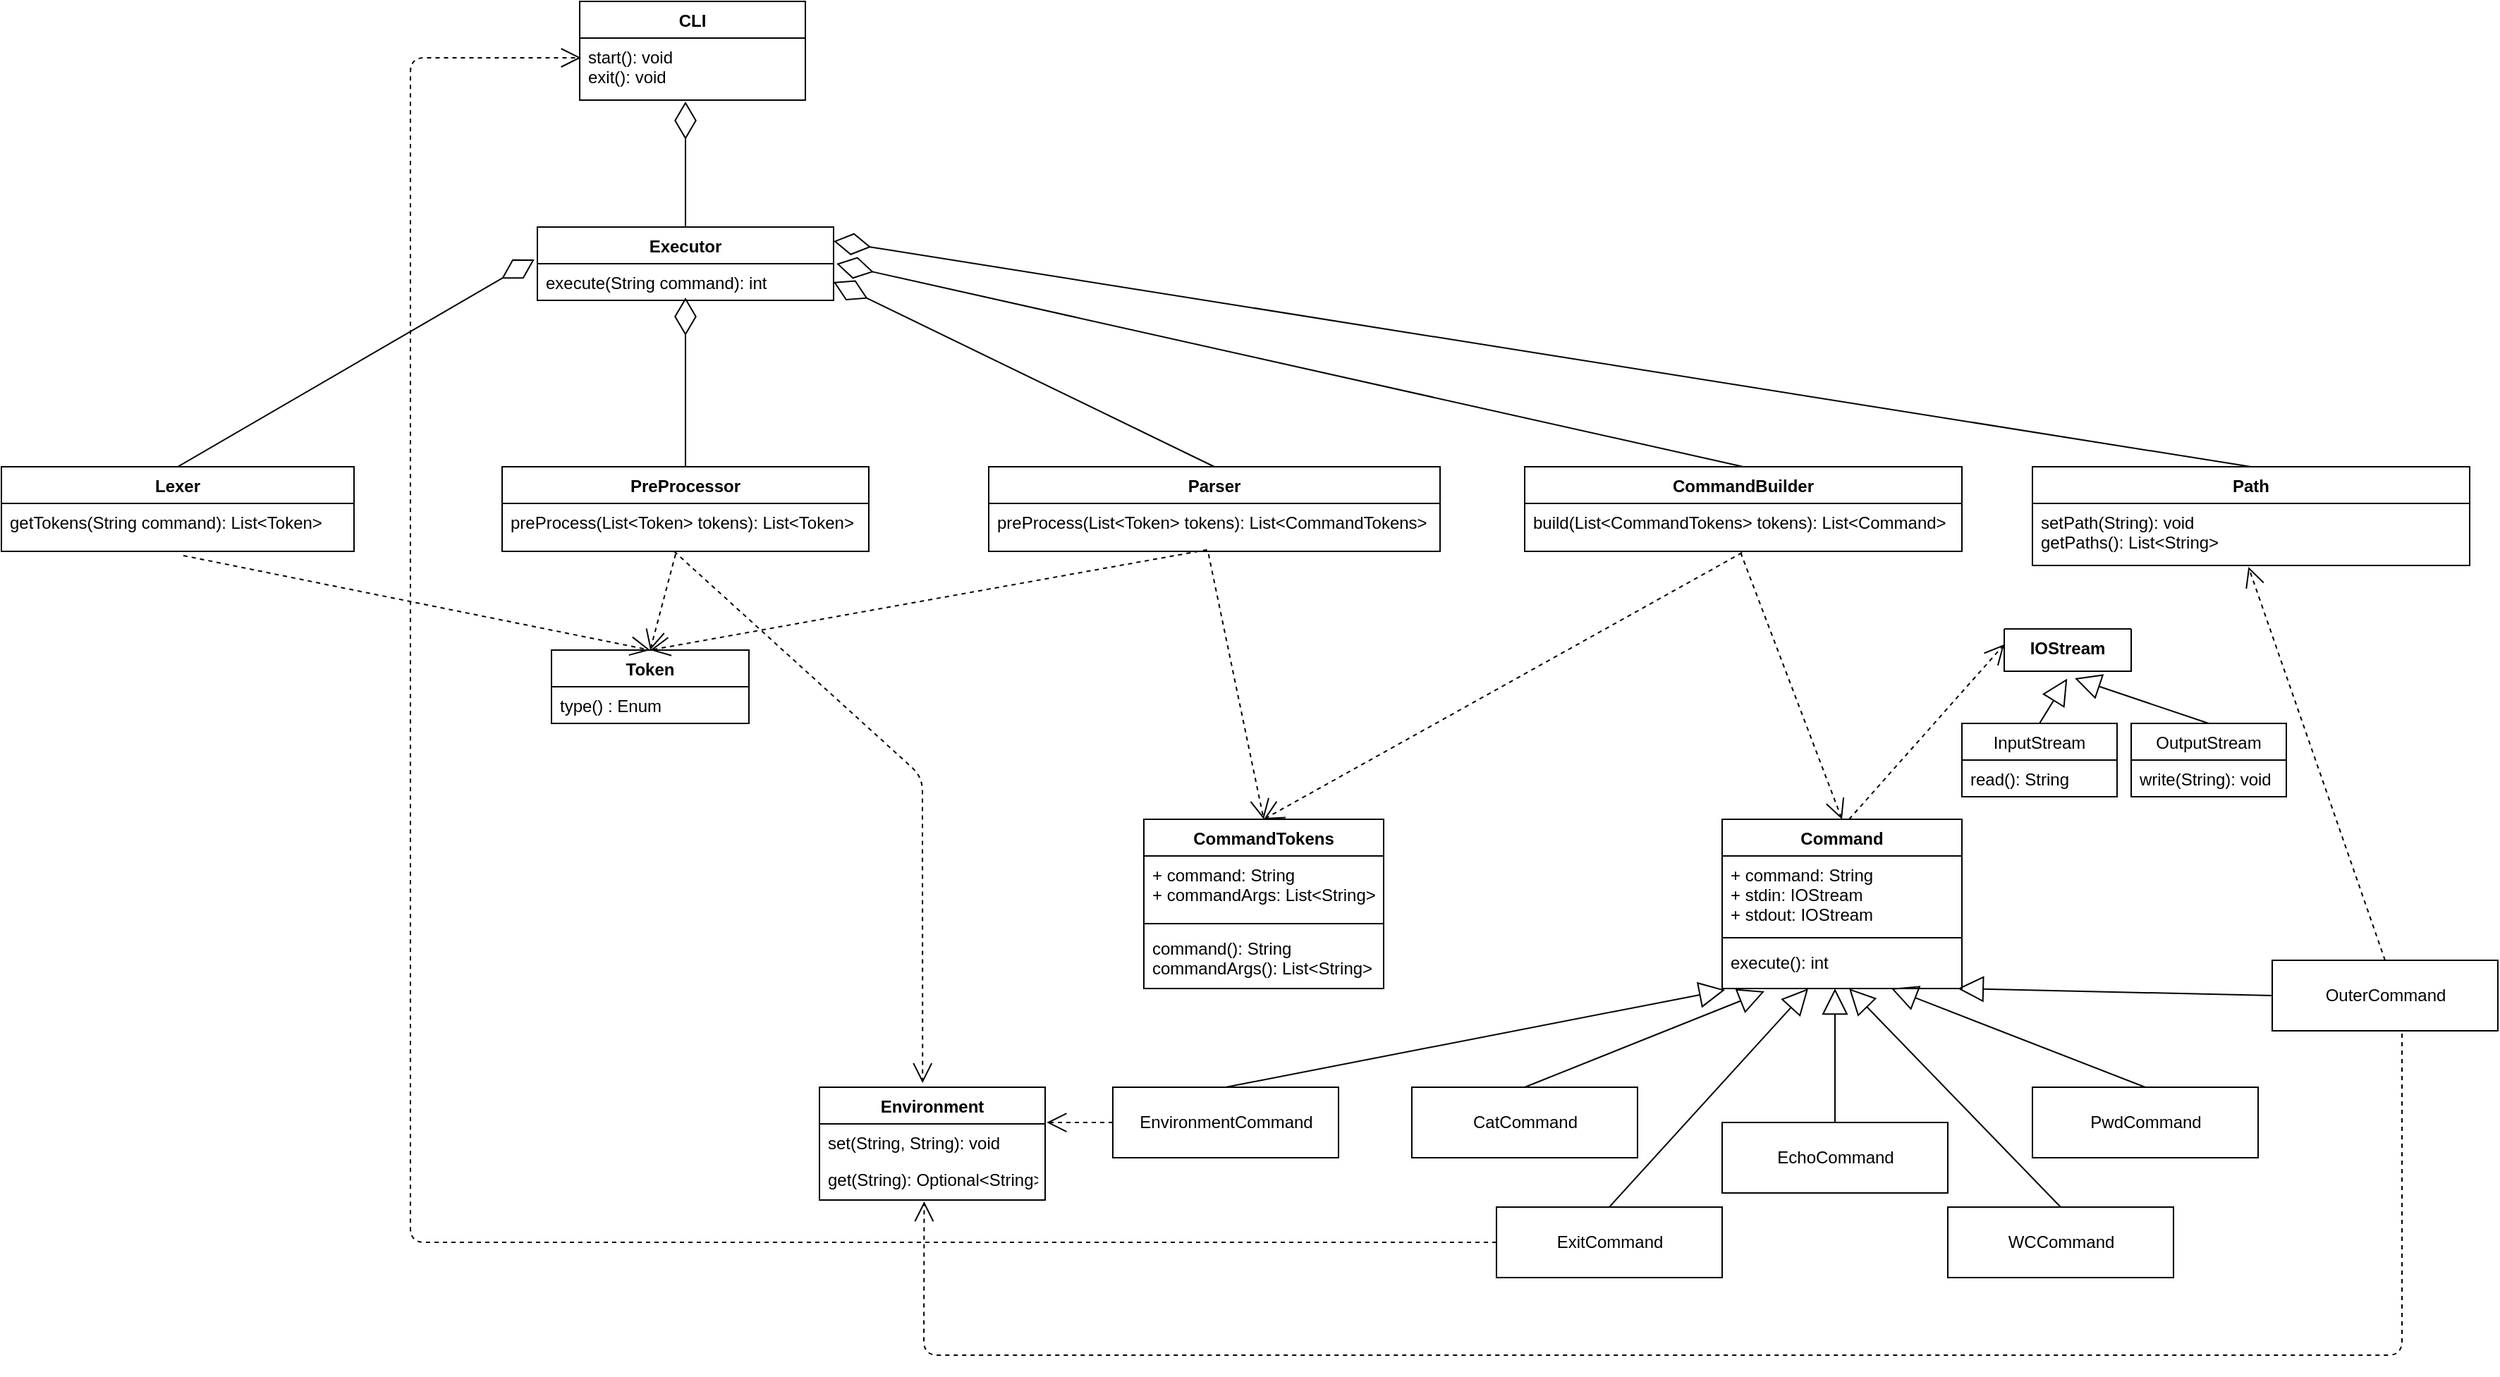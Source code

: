 <mxfile version="12.1.3" type="device" pages="1"><diagram id="m7jovGqwgmRbmWpPkbQR" name="Page-1"><mxGraphModel dx="1782" dy="330" grid="1" gridSize="10" guides="1" tooltips="1" connect="1" arrows="1" fold="1" page="1" pageScale="1" pageWidth="827" pageHeight="1169" background="#FFFFFF" math="0" shadow="0"><root><mxCell id="0"/><mxCell id="1" parent="0"/><mxCell id="FxTRPJaBj3J0MsZUNtJq-3" value="Executor" style="swimlane;fontStyle=1;childLayout=stackLayout;horizontal=1;startSize=26;fillColor=none;horizontalStack=0;resizeParent=1;resizeParentMax=0;resizeLast=0;collapsible=1;marginBottom=0;" parent="1" vertex="1"><mxGeometry x="370" y="330" width="210" height="52" as="geometry"/></mxCell><mxCell id="FxTRPJaBj3J0MsZUNtJq-5" value="execute(String command): int" style="text;strokeColor=none;fillColor=none;align=left;verticalAlign=top;spacingLeft=4;spacingRight=4;overflow=hidden;rotatable=0;points=[[0,0.5],[1,0.5]];portConstraint=eastwest;" parent="FxTRPJaBj3J0MsZUNtJq-3" vertex="1"><mxGeometry y="26" width="210" height="26" as="geometry"/></mxCell><mxCell id="FxTRPJaBj3J0MsZUNtJq-7" value="Token" style="swimlane;fontStyle=1;childLayout=stackLayout;horizontal=1;startSize=26;fillColor=none;horizontalStack=0;resizeParent=1;resizeParentMax=0;resizeLast=0;collapsible=1;marginBottom=0;" parent="1" vertex="1"><mxGeometry x="380" y="630" width="140" height="52" as="geometry"/></mxCell><mxCell id="FxTRPJaBj3J0MsZUNtJq-8" value="type() : Enum" style="text;strokeColor=none;fillColor=none;align=left;verticalAlign=top;spacingLeft=4;spacingRight=4;overflow=hidden;rotatable=0;points=[[0,0.5],[1,0.5]];portConstraint=eastwest;" parent="FxTRPJaBj3J0MsZUNtJq-7" vertex="1"><mxGeometry y="26" width="140" height="26" as="geometry"/></mxCell><mxCell id="FxTRPJaBj3J0MsZUNtJq-12" value="PreProcessor" style="swimlane;fontStyle=1;childLayout=stackLayout;horizontal=1;startSize=26;fillColor=none;horizontalStack=0;resizeParent=1;resizeParentMax=0;resizeLast=0;collapsible=1;marginBottom=0;" parent="1" vertex="1"><mxGeometry x="345" y="500" width="260" height="60" as="geometry"/></mxCell><mxCell id="FxTRPJaBj3J0MsZUNtJq-13" value="preProcess(List&lt;Token&gt; tokens): List&lt;Token&gt;" style="text;strokeColor=none;fillColor=none;align=left;verticalAlign=top;spacingLeft=4;spacingRight=4;overflow=hidden;rotatable=0;points=[[0,0.5],[1,0.5]];portConstraint=eastwest;" parent="FxTRPJaBj3J0MsZUNtJq-12" vertex="1"><mxGeometry y="26" width="260" height="34" as="geometry"/></mxCell><mxCell id="FxTRPJaBj3J0MsZUNtJq-18" value="" style="endArrow=open;endSize=12;dashed=1;html=1;exitX=0.516;exitY=1.088;exitDx=0;exitDy=0;exitPerimeter=0;entryX=0.5;entryY=0;entryDx=0;entryDy=0;" parent="1" target="FxTRPJaBj3J0MsZUNtJq-7" edge="1"><mxGeometry width="160" relative="1" as="geometry"><mxPoint x="119.0" y="562.992" as="sourcePoint"/><mxPoint x="210" y="660" as="targetPoint"/></mxGeometry></mxCell><mxCell id="FxTRPJaBj3J0MsZUNtJq-19" value="" style="endArrow=open;endSize=12;dashed=1;html=1;exitX=0.473;exitY=1.059;exitDx=0;exitDy=0;exitPerimeter=0;entryX=0.5;entryY=0;entryDx=0;entryDy=0;" parent="1" source="FxTRPJaBj3J0MsZUNtJq-13" target="FxTRPJaBj3J0MsZUNtJq-7" edge="1"><mxGeometry x="-0.011" y="-61" width="160" relative="1" as="geometry"><mxPoint x="605" y="820" as="sourcePoint"/><mxPoint x="765" y="820" as="targetPoint"/><mxPoint as="offset"/></mxGeometry></mxCell><mxCell id="FxTRPJaBj3J0MsZUNtJq-20" value="" style="endArrow=open;endSize=12;dashed=1;html=1;exitX=0.484;exitY=0.967;exitDx=0;exitDy=0;exitPerimeter=0;" parent="1" source="FxTRPJaBj3J0MsZUNtJq-26" edge="1"><mxGeometry x="-0.272" y="66" width="160" relative="1" as="geometry"><mxPoint x="200" y="838" as="sourcePoint"/><mxPoint x="450" y="630" as="targetPoint"/><mxPoint as="offset"/></mxGeometry></mxCell><mxCell id="FxTRPJaBj3J0MsZUNtJq-25" value="Parser" style="swimlane;fontStyle=1;childLayout=stackLayout;horizontal=1;startSize=26;fillColor=none;horizontalStack=0;resizeParent=1;resizeParentMax=0;resizeLast=0;collapsible=1;marginBottom=0;" parent="1" vertex="1"><mxGeometry x="690" y="500" width="320" height="60" as="geometry"/></mxCell><mxCell id="FxTRPJaBj3J0MsZUNtJq-26" value="preProcess(List&lt;Token&gt; tokens): List&lt;CommandTokens&gt;" style="text;strokeColor=none;fillColor=none;align=left;verticalAlign=top;spacingLeft=4;spacingRight=4;overflow=hidden;rotatable=0;points=[[0,0.5],[1,0.5]];portConstraint=eastwest;" parent="FxTRPJaBj3J0MsZUNtJq-25" vertex="1"><mxGeometry y="26" width="320" height="34" as="geometry"/></mxCell><mxCell id="FxTRPJaBj3J0MsZUNtJq-33" value="CommandBuilder" style="swimlane;fontStyle=1;childLayout=stackLayout;horizontal=1;startSize=26;fillColor=none;horizontalStack=0;resizeParent=1;resizeParentMax=0;resizeLast=0;collapsible=1;marginBottom=0;" parent="1" vertex="1"><mxGeometry x="1070" y="500" width="310" height="60" as="geometry"/></mxCell><mxCell id="FxTRPJaBj3J0MsZUNtJq-34" value="build(List&lt;CommandTokens&gt; tokens): List&lt;Command&gt; " style="text;strokeColor=none;fillColor=none;align=left;verticalAlign=top;spacingLeft=4;spacingRight=4;overflow=hidden;rotatable=0;points=[[0,0.5],[1,0.5]];portConstraint=eastwest;" parent="FxTRPJaBj3J0MsZUNtJq-33" vertex="1"><mxGeometry y="26" width="310" height="34" as="geometry"/></mxCell><mxCell id="FxTRPJaBj3J0MsZUNtJq-38" value="CommandTokens" style="swimlane;fontStyle=1;align=center;verticalAlign=top;childLayout=stackLayout;horizontal=1;startSize=26;horizontalStack=0;resizeParent=1;resizeParentMax=0;resizeLast=0;collapsible=1;marginBottom=0;labelBackgroundColor=none;fillColor=none;" parent="1" vertex="1"><mxGeometry x="800" y="750" width="170" height="120" as="geometry"/></mxCell><mxCell id="FxTRPJaBj3J0MsZUNtJq-39" value="+ command: String&#10;+ commandArgs: List&lt;String&gt;&#10;" style="text;strokeColor=none;fillColor=none;align=left;verticalAlign=top;spacingLeft=4;spacingRight=4;overflow=hidden;rotatable=0;points=[[0,0.5],[1,0.5]];portConstraint=eastwest;" parent="FxTRPJaBj3J0MsZUNtJq-38" vertex="1"><mxGeometry y="26" width="170" height="44" as="geometry"/></mxCell><mxCell id="FxTRPJaBj3J0MsZUNtJq-40" value="" style="line;strokeWidth=1;fillColor=none;align=left;verticalAlign=middle;spacingTop=-1;spacingLeft=3;spacingRight=3;rotatable=0;labelPosition=right;points=[];portConstraint=eastwest;" parent="FxTRPJaBj3J0MsZUNtJq-38" vertex="1"><mxGeometry y="70" width="170" height="8" as="geometry"/></mxCell><mxCell id="FxTRPJaBj3J0MsZUNtJq-41" value="command(): String&#10;commandArgs(): List&lt;String&gt; &#10;" style="text;strokeColor=none;fillColor=none;align=left;verticalAlign=top;spacingLeft=4;spacingRight=4;overflow=hidden;rotatable=0;points=[[0,0.5],[1,0.5]];portConstraint=eastwest;" parent="FxTRPJaBj3J0MsZUNtJq-38" vertex="1"><mxGeometry y="78" width="170" height="42" as="geometry"/></mxCell><mxCell id="FxTRPJaBj3J0MsZUNtJq-42" value="" style="endArrow=open;endSize=12;dashed=1;html=1;exitX=0.487;exitY=1.059;exitDx=0;exitDy=0;exitPerimeter=0;entryX=0.5;entryY=0;entryDx=0;entryDy=0;" parent="1" source="FxTRPJaBj3J0MsZUNtJq-26" target="FxTRPJaBj3J0MsZUNtJq-38" edge="1"><mxGeometry x="-0.08" y="81" width="160" relative="1" as="geometry"><mxPoint x="1050.04" y="589.878" as="sourcePoint"/><mxPoint x="660" y="661" as="targetPoint"/><mxPoint as="offset"/></mxGeometry></mxCell><mxCell id="FxTRPJaBj3J0MsZUNtJq-43" value="" style="endArrow=open;endSize=12;dashed=1;html=1;exitX=0.497;exitY=1.029;exitDx=0;exitDy=0;exitPerimeter=0;entryX=0.5;entryY=0;entryDx=0;entryDy=0;" parent="1" source="FxTRPJaBj3J0MsZUNtJq-34" target="FxTRPJaBj3J0MsZUNtJq-38" edge="1"><mxGeometry x="0.016" y="-65" width="160" relative="1" as="geometry"><mxPoint x="850.97" y="572.006" as="sourcePoint"/><mxPoint x="895" y="760" as="targetPoint"/><mxPoint as="offset"/></mxGeometry></mxCell><mxCell id="FxTRPJaBj3J0MsZUNtJq-44" value="Command" style="swimlane;fontStyle=1;align=center;verticalAlign=top;childLayout=stackLayout;horizontal=1;startSize=26;horizontalStack=0;resizeParent=1;resizeParentMax=0;resizeLast=0;collapsible=1;marginBottom=0;fillColor=none;" parent="1" vertex="1"><mxGeometry x="1210" y="750" width="170" height="120" as="geometry"/></mxCell><mxCell id="FxTRPJaBj3J0MsZUNtJq-45" value="+ command: String&#10;+ stdin: IOStream&#10;+ stdout: IOStream" style="text;strokeColor=none;fillColor=none;align=left;verticalAlign=top;spacingLeft=4;spacingRight=4;overflow=hidden;rotatable=0;points=[[0,0.5],[1,0.5]];portConstraint=eastwest;" parent="FxTRPJaBj3J0MsZUNtJq-44" vertex="1"><mxGeometry y="26" width="170" height="54" as="geometry"/></mxCell><mxCell id="FxTRPJaBj3J0MsZUNtJq-46" value="" style="line;strokeWidth=1;fillColor=none;align=left;verticalAlign=middle;spacingTop=-1;spacingLeft=3;spacingRight=3;rotatable=0;labelPosition=right;points=[];portConstraint=eastwest;" parent="FxTRPJaBj3J0MsZUNtJq-44" vertex="1"><mxGeometry y="80" width="170" height="8" as="geometry"/></mxCell><mxCell id="FxTRPJaBj3J0MsZUNtJq-47" value="execute(): int" style="text;strokeColor=none;fillColor=none;align=left;verticalAlign=top;spacingLeft=4;spacingRight=4;overflow=hidden;rotatable=0;points=[[0,0.5],[1,0.5]];portConstraint=eastwest;" parent="FxTRPJaBj3J0MsZUNtJq-44" vertex="1"><mxGeometry y="88" width="170" height="32" as="geometry"/></mxCell><mxCell id="FxTRPJaBj3J0MsZUNtJq-48" value="" style="endArrow=open;endSize=12;dashed=1;html=1;exitX=0.494;exitY=1.029;exitDx=0;exitDy=0;exitPerimeter=0;entryX=0.5;entryY=0;entryDx=0;entryDy=0;" parent="1" source="FxTRPJaBj3J0MsZUNtJq-34" target="FxTRPJaBj3J0MsZUNtJq-44" edge="1"><mxGeometry x="-0.293" y="-63" width="160" relative="1" as="geometry"><mxPoint x="1234.07" y="570.986" as="sourcePoint"/><mxPoint x="895" y="760" as="targetPoint"/><mxPoint x="1" as="offset"/></mxGeometry></mxCell><mxCell id="FxTRPJaBj3J0MsZUNtJq-49" value="CatCommand" style="html=1;" parent="1" vertex="1"><mxGeometry x="990" y="940" width="160" height="50" as="geometry"/></mxCell><mxCell id="FxTRPJaBj3J0MsZUNtJq-50" value="WCCommand" style="html=1;" parent="1" vertex="1"><mxGeometry x="1370" y="1025" width="160" height="50" as="geometry"/></mxCell><mxCell id="FxTRPJaBj3J0MsZUNtJq-51" value="PwdCommand" style="html=1;" parent="1" vertex="1"><mxGeometry x="1430" y="940" width="160" height="50" as="geometry"/></mxCell><mxCell id="FxTRPJaBj3J0MsZUNtJq-52" value="ExitCommand" style="html=1;" parent="1" vertex="1"><mxGeometry x="1050" y="1025" width="160" height="50" as="geometry"/></mxCell><mxCell id="FxTRPJaBj3J0MsZUNtJq-53" value="OuterCommand" style="html=1;" parent="1" vertex="1"><mxGeometry x="1600" y="850" width="160" height="50" as="geometry"/></mxCell><mxCell id="FxTRPJaBj3J0MsZUNtJq-54" value="EnvironmentCommand" style="html=1;" parent="1" vertex="1"><mxGeometry x="778" y="940" width="160" height="50" as="geometry"/></mxCell><mxCell id="FxTRPJaBj3J0MsZUNtJq-55" value="" style="endArrow=block;endSize=16;endFill=0;html=1;exitX=0.5;exitY=0;exitDx=0;exitDy=0;" parent="1" source="FxTRPJaBj3J0MsZUNtJq-49" edge="1"><mxGeometry x="1" y="-204" width="160" relative="1" as="geometry"><mxPoint x="1040" y="890" as="sourcePoint"/><mxPoint x="1240" y="872" as="targetPoint"/><mxPoint x="4" y="-1" as="offset"/></mxGeometry></mxCell><mxCell id="FxTRPJaBj3J0MsZUNtJq-56" value="" style="endArrow=block;endSize=16;endFill=0;html=1;exitX=0.5;exitY=0;exitDx=0;exitDy=0;" parent="1" source="FxTRPJaBj3J0MsZUNtJq-60" edge="1"><mxGeometry x="-1" y="105" width="160" relative="1" as="geometry"><mxPoint x="1310" y="920" as="sourcePoint"/><mxPoint x="1290" y="870" as="targetPoint"/><mxPoint x="95" y="105" as="offset"/></mxGeometry></mxCell><mxCell id="FxTRPJaBj3J0MsZUNtJq-57" value="&lt;br&gt;" style="endArrow=block;endSize=16;endFill=0;html=1;exitX=0.5;exitY=0;exitDx=0;exitDy=0;" parent="1" source="FxTRPJaBj3J0MsZUNtJq-51" edge="1"><mxGeometry x="-0.909" y="-50" width="160" relative="1" as="geometry"><mxPoint x="1313.98" y="882.016" as="sourcePoint"/><mxPoint x="1330" y="870" as="targetPoint"/><mxPoint as="offset"/></mxGeometry></mxCell><mxCell id="FxTRPJaBj3J0MsZUNtJq-58" value="" style="endArrow=block;endSize=16;endFill=0;html=1;exitX=0.5;exitY=0;exitDx=0;exitDy=0;" parent="1" source="FxTRPJaBj3J0MsZUNtJq-50" edge="1"><mxGeometry x="-0.683" y="-144" width="160" relative="1" as="geometry"><mxPoint x="1323.98" y="892.016" as="sourcePoint"/><mxPoint x="1300" y="870" as="targetPoint"/><mxPoint as="offset"/></mxGeometry></mxCell><mxCell id="FxTRPJaBj3J0MsZUNtJq-59" value="" style="endArrow=block;endSize=16;endFill=0;html=1;exitX=0.5;exitY=0;exitDx=0;exitDy=0;entryX=0.359;entryY=1;entryDx=0;entryDy=0;entryPerimeter=0;" parent="1" source="FxTRPJaBj3J0MsZUNtJq-52" target="FxTRPJaBj3J0MsZUNtJq-47" edge="1"><mxGeometry x="-0.046" y="-132" width="160" relative="1" as="geometry"><mxPoint x="1130" y="1020" as="sourcePoint"/><mxPoint x="1300" y="870" as="targetPoint"/><mxPoint as="offset"/></mxGeometry></mxCell><mxCell id="FxTRPJaBj3J0MsZUNtJq-60" value="EchoCommand" style="html=1;" parent="1" vertex="1"><mxGeometry x="1210" y="965" width="160" height="50" as="geometry"/></mxCell><mxCell id="FxTRPJaBj3J0MsZUNtJq-61" value="" style="endArrow=block;endSize=16;endFill=0;html=1;exitX=0.5;exitY=0;exitDx=0;exitDy=0;entryX=0.012;entryY=1.031;entryDx=0;entryDy=0;entryPerimeter=0;" parent="1" source="FxTRPJaBj3J0MsZUNtJq-54" target="FxTRPJaBj3J0MsZUNtJq-47" edge="1"><mxGeometry x="-0.034" y="48" width="160" relative="1" as="geometry"><mxPoint x="1297.04" y="860" as="sourcePoint"/><mxPoint x="1300" y="870" as="targetPoint"/><mxPoint as="offset"/></mxGeometry></mxCell><mxCell id="FxTRPJaBj3J0MsZUNtJq-62" value="Environment" style="swimlane;fontStyle=1;childLayout=stackLayout;horizontal=1;startSize=26;fillColor=none;horizontalStack=0;resizeParent=1;resizeParentMax=0;resizeLast=0;collapsible=1;marginBottom=0;" parent="1" vertex="1"><mxGeometry x="570" y="940" width="160" height="80" as="geometry"/></mxCell><mxCell id="FxTRPJaBj3J0MsZUNtJq-63" value="set(String, String): void" style="text;strokeColor=none;fillColor=none;align=left;verticalAlign=top;spacingLeft=4;spacingRight=4;overflow=hidden;rotatable=0;points=[[0,0.5],[1,0.5]];portConstraint=eastwest;" parent="FxTRPJaBj3J0MsZUNtJq-62" vertex="1"><mxGeometry y="26" width="160" height="26" as="geometry"/></mxCell><mxCell id="FxTRPJaBj3J0MsZUNtJq-64" value="get(String): Optional&lt;String&gt;" style="text;strokeColor=none;fillColor=none;align=left;verticalAlign=top;spacingLeft=4;spacingRight=4;overflow=hidden;rotatable=0;points=[[0,0.5],[1,0.5]];portConstraint=eastwest;" parent="FxTRPJaBj3J0MsZUNtJq-62" vertex="1"><mxGeometry y="52" width="160" height="28" as="geometry"/></mxCell><mxCell id="FxTRPJaBj3J0MsZUNtJq-65" value="" style="endArrow=open;endSize=12;dashed=1;html=1;exitX=0.469;exitY=1;exitDx=0;exitDy=0;exitPerimeter=0;entryX=0.457;entryY=-0.037;entryDx=0;entryDy=0;entryPerimeter=0;" parent="1" source="FxTRPJaBj3J0MsZUNtJq-13" target="FxTRPJaBj3J0MsZUNtJq-62" edge="1"><mxGeometry x="0.046" y="64" width="160" relative="1" as="geometry"><mxPoint x="477.98" y="572.006" as="sourcePoint"/><mxPoint x="670" y="720" as="targetPoint"/><Array as="points"><mxPoint x="643" y="720"/></Array><mxPoint x="-7" y="-30" as="offset"/></mxGeometry></mxCell><mxCell id="FxTRPJaBj3J0MsZUNtJq-66" value="" style="endArrow=open;endSize=12;dashed=1;html=1;entryX=1.007;entryY=-0.038;entryDx=0;entryDy=0;entryPerimeter=0;exitX=0;exitY=0.5;exitDx=0;exitDy=0;" parent="1" source="FxTRPJaBj3J0MsZUNtJq-54" target="FxTRPJaBj3J0MsZUNtJq-63" edge="1"><mxGeometry x="-0.658" y="45" width="160" relative="1" as="geometry"><mxPoint x="200" y="1100" as="sourcePoint"/><mxPoint x="360" y="1100" as="targetPoint"/><mxPoint as="offset"/></mxGeometry></mxCell><mxCell id="FxTRPJaBj3J0MsZUNtJq-67" value="" style="endArrow=open;endSize=12;dashed=1;html=1;entryX=0.464;entryY=1.036;entryDx=0;entryDy=0;entryPerimeter=0;exitX=0.575;exitY=1.04;exitDx=0;exitDy=0;exitPerimeter=0;" parent="1" source="FxTRPJaBj3J0MsZUNtJq-53" target="FxTRPJaBj3J0MsZUNtJq-64" edge="1"><mxGeometry x="-0.033" y="-50" width="160" relative="1" as="geometry"><mxPoint x="990" y="1080" as="sourcePoint"/><mxPoint x="770" y="1070" as="targetPoint"/><Array as="points"><mxPoint x="1692" y="1130"/><mxPoint x="1340" y="1130"/><mxPoint x="644" y="1130"/></Array><mxPoint as="offset"/></mxGeometry></mxCell><mxCell id="FxTRPJaBj3J0MsZUNtJq-68" value="" style="endArrow=block;endSize=16;endFill=0;html=1;exitX=0;exitY=0.5;exitDx=0;exitDy=0;entryX=0.982;entryY=1;entryDx=0;entryDy=0;entryPerimeter=0;" parent="1" source="FxTRPJaBj3J0MsZUNtJq-53" target="FxTRPJaBj3J0MsZUNtJq-47" edge="1"><mxGeometry x="-0.29" y="37" width="160" relative="1" as="geometry"><mxPoint x="1300" y="870" as="sourcePoint"/><mxPoint x="1300" y="875" as="targetPoint"/><mxPoint as="offset"/></mxGeometry></mxCell><mxCell id="FxTRPJaBj3J0MsZUNtJq-69" value="Path" style="swimlane;fontStyle=1;childLayout=stackLayout;horizontal=1;startSize=26;fillColor=none;horizontalStack=0;resizeParent=1;resizeParentMax=0;resizeLast=0;collapsible=1;marginBottom=0;" parent="1" vertex="1"><mxGeometry x="1430" y="500" width="310" height="70" as="geometry"/></mxCell><mxCell id="FxTRPJaBj3J0MsZUNtJq-70" value="setPath(String): void&#10;getPaths(): List&lt;String&gt; &#10;" style="text;strokeColor=none;fillColor=none;align=left;verticalAlign=top;spacingLeft=4;spacingRight=4;overflow=hidden;rotatable=0;points=[[0,0.5],[1,0.5]];portConstraint=eastwest;" parent="FxTRPJaBj3J0MsZUNtJq-69" vertex="1"><mxGeometry y="26" width="310" height="44" as="geometry"/></mxCell><mxCell id="FxTRPJaBj3J0MsZUNtJq-74" value="" style="endArrow=open;endSize=12;dashed=1;html=1;exitX=0.5;exitY=0;exitDx=0;exitDy=0;entryX=0.494;entryY=1.023;entryDx=0;entryDy=0;entryPerimeter=0;" parent="1" source="FxTRPJaBj3J0MsZUNtJq-53" target="FxTRPJaBj3J0MsZUNtJq-70" edge="1"><mxGeometry x="-0.043" y="-81" width="160" relative="1" as="geometry"><mxPoint x="1550" y="804.5" as="sourcePoint"/><mxPoint x="1460" y="710" as="targetPoint"/><mxPoint as="offset"/></mxGeometry></mxCell><mxCell id="FxTRPJaBj3J0MsZUNtJq-76" value="InputStream" style="swimlane;fontStyle=0;childLayout=stackLayout;horizontal=1;startSize=26;fillColor=none;horizontalStack=0;resizeParent=1;resizeParentMax=0;resizeLast=0;collapsible=1;marginBottom=0;" parent="1" vertex="1"><mxGeometry x="1380" y="682" width="110" height="52" as="geometry"/></mxCell><mxCell id="FxTRPJaBj3J0MsZUNtJq-77" value="read(): String " style="text;strokeColor=none;fillColor=none;align=left;verticalAlign=top;spacingLeft=4;spacingRight=4;overflow=hidden;rotatable=0;points=[[0,0.5],[1,0.5]];portConstraint=eastwest;" parent="FxTRPJaBj3J0MsZUNtJq-76" vertex="1"><mxGeometry y="26" width="110" height="26" as="geometry"/></mxCell><mxCell id="FxTRPJaBj3J0MsZUNtJq-81" value="OutputStream" style="swimlane;fontStyle=0;childLayout=stackLayout;horizontal=1;startSize=26;fillColor=none;horizontalStack=0;resizeParent=1;resizeParentMax=0;resizeLast=0;collapsible=1;marginBottom=0;" parent="1" vertex="1"><mxGeometry x="1500" y="682" width="110" height="52" as="geometry"/></mxCell><mxCell id="FxTRPJaBj3J0MsZUNtJq-82" value="write(String): void" style="text;strokeColor=none;fillColor=none;align=left;verticalAlign=top;spacingLeft=4;spacingRight=4;overflow=hidden;rotatable=0;points=[[0,0.5],[1,0.5]];portConstraint=eastwest;" parent="FxTRPJaBj3J0MsZUNtJq-81" vertex="1"><mxGeometry y="26" width="110" height="26" as="geometry"/></mxCell><mxCell id="FxTRPJaBj3J0MsZUNtJq-84" value="" style="endArrow=open;endSize=12;dashed=1;html=1;entryX=0;entryY=0.5;entryDx=0;entryDy=0;" parent="1" edge="1"><mxGeometry x="0.359" y="60" width="160" relative="1" as="geometry"><mxPoint x="1300" y="750" as="sourcePoint"/><mxPoint x="1410" y="626" as="targetPoint"/><mxPoint as="offset"/></mxGeometry></mxCell><mxCell id="FxTRPJaBj3J0MsZUNtJq-85" value="" style="endArrow=block;endSize=16;endFill=0;html=1;exitX=0.5;exitY=0;exitDx=0;exitDy=0;entryX=0.406;entryY=0.986;entryDx=0;entryDy=0;entryPerimeter=0;" parent="1" source="FxTRPJaBj3J0MsZUNtJq-76" edge="1"><mxGeometry x="1" y="-88" width="160" relative="1" as="geometry"><mxPoint x="1385" y="790" as="sourcePoint"/><mxPoint x="1454.66" y="650.3" as="targetPoint"/><mxPoint x="11" y="-67" as="offset"/></mxGeometry></mxCell><mxCell id="FxTRPJaBj3J0MsZUNtJq-86" value="" style="endArrow=block;endSize=16;endFill=0;html=1;exitX=0.5;exitY=0;exitDx=0;exitDy=0;" parent="1" source="FxTRPJaBj3J0MsZUNtJq-81" edge="1"><mxGeometry x="-0.605" y="-59" width="160" relative="1" as="geometry"><mxPoint x="1445" y="692" as="sourcePoint"/><mxPoint x="1460" y="650" as="targetPoint"/><mxPoint as="offset"/></mxGeometry></mxCell><mxCell id="FxTRPJaBj3J0MsZUNtJq-91" value="IOStream" style="swimlane;fontStyle=1;align=center;verticalAlign=top;childLayout=stackLayout;horizontal=1;startSize=0;horizontalStack=0;resizeParent=1;resizeParentMax=0;resizeLast=0;collapsible=1;marginBottom=0;" parent="1" vertex="1"><mxGeometry x="1410" y="615" width="90" height="30" as="geometry"/></mxCell><mxCell id="FxTRPJaBj3J0MsZUNtJq-101" value="Lexer" style="swimlane;fontStyle=1;childLayout=stackLayout;horizontal=1;startSize=26;fillColor=none;horizontalStack=0;resizeParent=1;resizeParentMax=0;resizeLast=0;collapsible=1;marginBottom=0;" parent="1" vertex="1"><mxGeometry x="-10" y="500" width="250" height="60" as="geometry"/></mxCell><mxCell id="FxTRPJaBj3J0MsZUNtJq-102" value="getTokens(String command): List&lt;Token&gt;" style="text;strokeColor=none;fillColor=none;align=left;verticalAlign=top;spacingLeft=4;spacingRight=4;overflow=hidden;rotatable=0;points=[[0,0.5],[1,0.5]];portConstraint=eastwest;" parent="FxTRPJaBj3J0MsZUNtJq-101" vertex="1"><mxGeometry y="26" width="250" height="34" as="geometry"/></mxCell><mxCell id="HFlTxh38Nv-X2GVESJxb-1" value="CLI" style="swimlane;fontStyle=1;align=center;verticalAlign=top;childLayout=stackLayout;horizontal=1;startSize=26;horizontalStack=0;resizeParent=1;resizeParentMax=0;resizeLast=0;collapsible=1;marginBottom=0;" vertex="1" parent="1"><mxGeometry x="400" y="170" width="160" height="70" as="geometry"/></mxCell><mxCell id="HFlTxh38Nv-X2GVESJxb-4" value="start(): void&#10;exit(): void" style="text;strokeColor=none;fillColor=none;align=left;verticalAlign=top;spacingLeft=4;spacingRight=4;overflow=hidden;rotatable=0;points=[[0,0.5],[1,0.5]];portConstraint=eastwest;" vertex="1" parent="HFlTxh38Nv-X2GVESJxb-1"><mxGeometry y="26" width="160" height="44" as="geometry"/></mxCell><mxCell id="HFlTxh38Nv-X2GVESJxb-5" value="" style="endArrow=diamondThin;endFill=0;endSize=24;html=1;exitX=0.5;exitY=0;exitDx=0;exitDy=0;" edge="1" parent="1" source="FxTRPJaBj3J0MsZUNtJq-12"><mxGeometry width="160" relative="1" as="geometry"><mxPoint x="395" y="450" as="sourcePoint"/><mxPoint x="475" y="380" as="targetPoint"/></mxGeometry></mxCell><mxCell id="HFlTxh38Nv-X2GVESJxb-6" value="" style="endArrow=diamondThin;endFill=0;endSize=24;html=1;entryX=-0.01;entryY=-0.115;entryDx=0;entryDy=0;entryPerimeter=0;exitX=0.5;exitY=0;exitDx=0;exitDy=0;" edge="1" parent="1" source="FxTRPJaBj3J0MsZUNtJq-101" target="FxTRPJaBj3J0MsZUNtJq-5"><mxGeometry width="160" relative="1" as="geometry"><mxPoint x="180" y="470" as="sourcePoint"/><mxPoint x="340" y="470" as="targetPoint"/></mxGeometry></mxCell><mxCell id="HFlTxh38Nv-X2GVESJxb-7" value="" style="endArrow=diamondThin;endFill=0;endSize=24;html=1;entryX=1;entryY=0.5;entryDx=0;entryDy=0;exitX=0.5;exitY=0;exitDx=0;exitDy=0;" edge="1" parent="1" source="FxTRPJaBj3J0MsZUNtJq-25" target="FxTRPJaBj3J0MsZUNtJq-5"><mxGeometry width="160" relative="1" as="geometry"><mxPoint x="680" y="410" as="sourcePoint"/><mxPoint x="840" y="410" as="targetPoint"/></mxGeometry></mxCell><mxCell id="HFlTxh38Nv-X2GVESJxb-8" value="" style="endArrow=diamondThin;endFill=0;endSize=24;html=1;entryX=1.01;entryY=0;entryDx=0;entryDy=0;exitX=0.5;exitY=0;exitDx=0;exitDy=0;entryPerimeter=0;" edge="1" parent="1" source="FxTRPJaBj3J0MsZUNtJq-33" target="FxTRPJaBj3J0MsZUNtJq-5"><mxGeometry width="160" relative="1" as="geometry"><mxPoint x="855" y="510" as="sourcePoint"/><mxPoint x="590" y="379" as="targetPoint"/></mxGeometry></mxCell><mxCell id="HFlTxh38Nv-X2GVESJxb-9" value="" style="endArrow=diamondThin;endFill=0;endSize=24;html=1;exitX=0.5;exitY=0;exitDx=0;exitDy=0;" edge="1" parent="1" source="FxTRPJaBj3J0MsZUNtJq-69"><mxGeometry width="160" relative="1" as="geometry"><mxPoint x="1273" y="464" as="sourcePoint"/><mxPoint x="580" y="340" as="targetPoint"/></mxGeometry></mxCell><mxCell id="HFlTxh38Nv-X2GVESJxb-10" value="" style="endArrow=diamondThin;endFill=0;endSize=24;html=1;exitX=0.5;exitY=0;exitDx=0;exitDy=0;" edge="1" parent="1" source="FxTRPJaBj3J0MsZUNtJq-3"><mxGeometry width="160" relative="1" as="geometry"><mxPoint x="680" y="340" as="sourcePoint"/><mxPoint x="475" y="241" as="targetPoint"/></mxGeometry></mxCell><mxCell id="HFlTxh38Nv-X2GVESJxb-16" value="" style="endArrow=open;endSize=12;dashed=1;html=1;exitX=0;exitY=0.5;exitDx=0;exitDy=0;entryX=0.006;entryY=0.318;entryDx=0;entryDy=0;entryPerimeter=0;" edge="1" parent="1" source="FxTRPJaBj3J0MsZUNtJq-52" target="HFlTxh38Nv-X2GVESJxb-4"><mxGeometry x="-0.658" y="45" width="160" relative="1" as="geometry"><mxPoint x="1017" y="1050" as="sourcePoint"/><mxPoint x="260" y="200" as="targetPoint"/><mxPoint as="offset"/><Array as="points"><mxPoint x="280" y="1050"/><mxPoint x="280" y="210"/></Array></mxGeometry></mxCell></root></mxGraphModel></diagram></mxfile>
